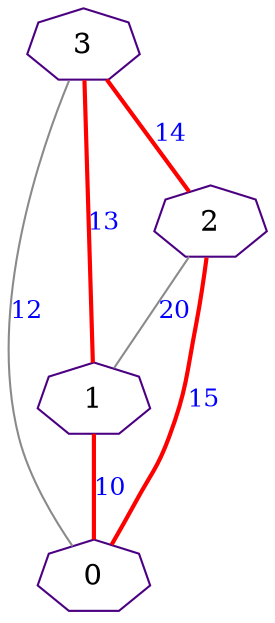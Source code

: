 graph G
{
    edge[color="gray54",fontcolor="blue",fontsize=12, len=3];
    node[color="indigo",fontsize=14, shape="septagon"];

    1 -- 0 [label="10", color=red, penwidth=2.0];
    2 -- 0 [label="15", color=red, penwidth=2.0];
    2 -- 1 [label="20"];
    3 -- 0 [label="12"];
    3 -- 1 [label="13", color=red, penwidth=2.0];
    3 -- 2 [label="14", color=red, penwidth=2.0];
}